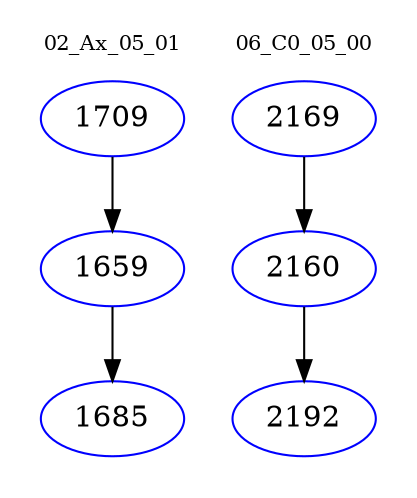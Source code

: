 digraph{
subgraph cluster_0 {
color = white
label = "02_Ax_05_01";
fontsize=10;
T0_1709 [label="1709", color="blue"]
T0_1709 -> T0_1659 [color="black"]
T0_1659 [label="1659", color="blue"]
T0_1659 -> T0_1685 [color="black"]
T0_1685 [label="1685", color="blue"]
}
subgraph cluster_1 {
color = white
label = "06_C0_05_00";
fontsize=10;
T1_2169 [label="2169", color="blue"]
T1_2169 -> T1_2160 [color="black"]
T1_2160 [label="2160", color="blue"]
T1_2160 -> T1_2192 [color="black"]
T1_2192 [label="2192", color="blue"]
}
}
